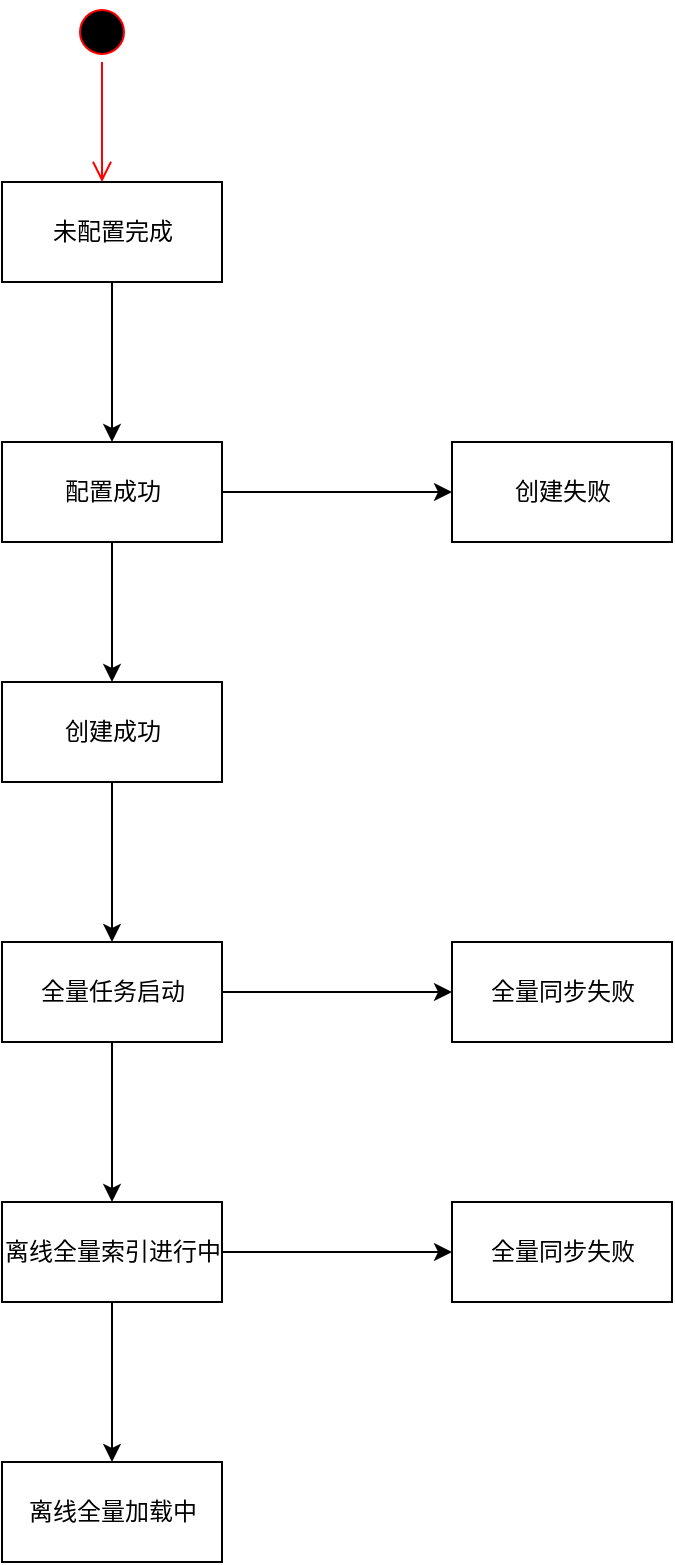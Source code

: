 <mxfile version="13.7.5" type="github"><diagram id="E6UDTMIK5SfPo9EAQP29" name="Page-1"><mxGraphModel dx="1426" dy="803" grid="1" gridSize="10" guides="1" tooltips="1" connect="1" arrows="1" fold="1" page="1" pageScale="1" pageWidth="1169" pageHeight="826" math="0" shadow="0"><root><mxCell id="0"/><mxCell id="1" parent="0"/><mxCell id="xRANGXOFlQ8uoqTKwq2T-1" value="" style="ellipse;html=1;shape=startState;fillColor=#000000;strokeColor=#ff0000;" vertex="1" parent="1"><mxGeometry x="410" y="60" width="30" height="30" as="geometry"/></mxCell><mxCell id="xRANGXOFlQ8uoqTKwq2T-2" value="" style="edgeStyle=orthogonalEdgeStyle;html=1;verticalAlign=bottom;endArrow=open;endSize=8;strokeColor=#ff0000;" edge="1" source="xRANGXOFlQ8uoqTKwq2T-1" parent="1"><mxGeometry relative="1" as="geometry"><mxPoint x="425" y="150" as="targetPoint"/></mxGeometry></mxCell><mxCell id="xRANGXOFlQ8uoqTKwq2T-8" value="" style="edgeStyle=orthogonalEdgeStyle;rounded=0;orthogonalLoop=1;jettySize=auto;html=1;" edge="1" parent="1" source="xRANGXOFlQ8uoqTKwq2T-6" target="xRANGXOFlQ8uoqTKwq2T-7"><mxGeometry relative="1" as="geometry"/></mxCell><mxCell id="xRANGXOFlQ8uoqTKwq2T-6" value="未配置完成" style="html=1;" vertex="1" parent="1"><mxGeometry x="375" y="150" width="110" height="50" as="geometry"/></mxCell><mxCell id="xRANGXOFlQ8uoqTKwq2T-10" value="" style="edgeStyle=orthogonalEdgeStyle;rounded=0;orthogonalLoop=1;jettySize=auto;html=1;" edge="1" parent="1" source="xRANGXOFlQ8uoqTKwq2T-7" target="xRANGXOFlQ8uoqTKwq2T-9"><mxGeometry relative="1" as="geometry"/></mxCell><mxCell id="xRANGXOFlQ8uoqTKwq2T-15" style="edgeStyle=orthogonalEdgeStyle;rounded=0;orthogonalLoop=1;jettySize=auto;html=1;entryX=0;entryY=0.5;entryDx=0;entryDy=0;" edge="1" parent="1" source="xRANGXOFlQ8uoqTKwq2T-7" target="xRANGXOFlQ8uoqTKwq2T-11"><mxGeometry relative="1" as="geometry"/></mxCell><mxCell id="xRANGXOFlQ8uoqTKwq2T-7" value="配置成功" style="html=1;" vertex="1" parent="1"><mxGeometry x="375" y="280" width="110" height="50" as="geometry"/></mxCell><mxCell id="xRANGXOFlQ8uoqTKwq2T-19" value="" style="edgeStyle=orthogonalEdgeStyle;rounded=0;orthogonalLoop=1;jettySize=auto;html=1;" edge="1" parent="1" source="xRANGXOFlQ8uoqTKwq2T-9" target="xRANGXOFlQ8uoqTKwq2T-18"><mxGeometry relative="1" as="geometry"/></mxCell><mxCell id="xRANGXOFlQ8uoqTKwq2T-9" value="创建成功" style="html=1;" vertex="1" parent="1"><mxGeometry x="375" y="400" width="110" height="50" as="geometry"/></mxCell><mxCell id="xRANGXOFlQ8uoqTKwq2T-11" value="创建失败" style="html=1;" vertex="1" parent="1"><mxGeometry x="600" y="280" width="110" height="50" as="geometry"/></mxCell><mxCell id="xRANGXOFlQ8uoqTKwq2T-22" style="edgeStyle=orthogonalEdgeStyle;rounded=0;orthogonalLoop=1;jettySize=auto;html=1;entryX=0;entryY=0.5;entryDx=0;entryDy=0;" edge="1" parent="1" source="xRANGXOFlQ8uoqTKwq2T-18" target="xRANGXOFlQ8uoqTKwq2T-20"><mxGeometry relative="1" as="geometry"/></mxCell><mxCell id="xRANGXOFlQ8uoqTKwq2T-24" value="" style="edgeStyle=orthogonalEdgeStyle;rounded=0;orthogonalLoop=1;jettySize=auto;html=1;" edge="1" parent="1" source="xRANGXOFlQ8uoqTKwq2T-18" target="xRANGXOFlQ8uoqTKwq2T-23"><mxGeometry relative="1" as="geometry"/></mxCell><mxCell id="xRANGXOFlQ8uoqTKwq2T-18" value="全量任务启动" style="html=1;" vertex="1" parent="1"><mxGeometry x="375" y="530" width="110" height="50" as="geometry"/></mxCell><mxCell id="xRANGXOFlQ8uoqTKwq2T-20" value="全量同步失败" style="html=1;" vertex="1" parent="1"><mxGeometry x="600" y="530" width="110" height="50" as="geometry"/></mxCell><mxCell id="xRANGXOFlQ8uoqTKwq2T-26" value="" style="edgeStyle=orthogonalEdgeStyle;rounded=0;orthogonalLoop=1;jettySize=auto;html=1;" edge="1" parent="1" source="xRANGXOFlQ8uoqTKwq2T-23" target="xRANGXOFlQ8uoqTKwq2T-25"><mxGeometry relative="1" as="geometry"/></mxCell><mxCell id="xRANGXOFlQ8uoqTKwq2T-28" value="" style="edgeStyle=orthogonalEdgeStyle;rounded=0;orthogonalLoop=1;jettySize=auto;html=1;" edge="1" parent="1" source="xRANGXOFlQ8uoqTKwq2T-23" target="xRANGXOFlQ8uoqTKwq2T-27"><mxGeometry relative="1" as="geometry"/></mxCell><mxCell id="xRANGXOFlQ8uoqTKwq2T-23" value="离线全量索引进行中" style="html=1;" vertex="1" parent="1"><mxGeometry x="375" y="660" width="110" height="50" as="geometry"/></mxCell><mxCell id="xRANGXOFlQ8uoqTKwq2T-25" value="全量同步失败" style="html=1;" vertex="1" parent="1"><mxGeometry x="600" y="660" width="110" height="50" as="geometry"/></mxCell><mxCell id="xRANGXOFlQ8uoqTKwq2T-27" value="离线全量加载中" style="html=1;" vertex="1" parent="1"><mxGeometry x="375" y="790" width="110" height="50" as="geometry"/></mxCell></root></mxGraphModel></diagram></mxfile>